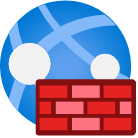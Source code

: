 <mxfile version="22.0.6" type="github">
  <diagram name="Página-1" id="FHQW5izmsKJ2NYFROuAg">
    <mxGraphModel dx="1120" dy="1305" grid="1" gridSize="10" guides="1" tooltips="1" connect="1" arrows="1" fold="1" page="1" pageScale="1" pageWidth="1169" pageHeight="827" math="0" shadow="0">
      <root>
        <mxCell id="0" />
        <mxCell id="1" parent="0" />
        <mxCell id="Uls6vSEw6MzNMp2DO8Zc-1" value="" style="image;aspect=fixed;html=1;points=[];align=center;fontSize=12;image=img/lib/azure2/networking/Web_Application_Firewall_Policies_WAF.svg;" vertex="1" parent="1">
          <mxGeometry x="540" y="-210" width="68" height="68" as="geometry" />
        </mxCell>
      </root>
    </mxGraphModel>
  </diagram>
</mxfile>
